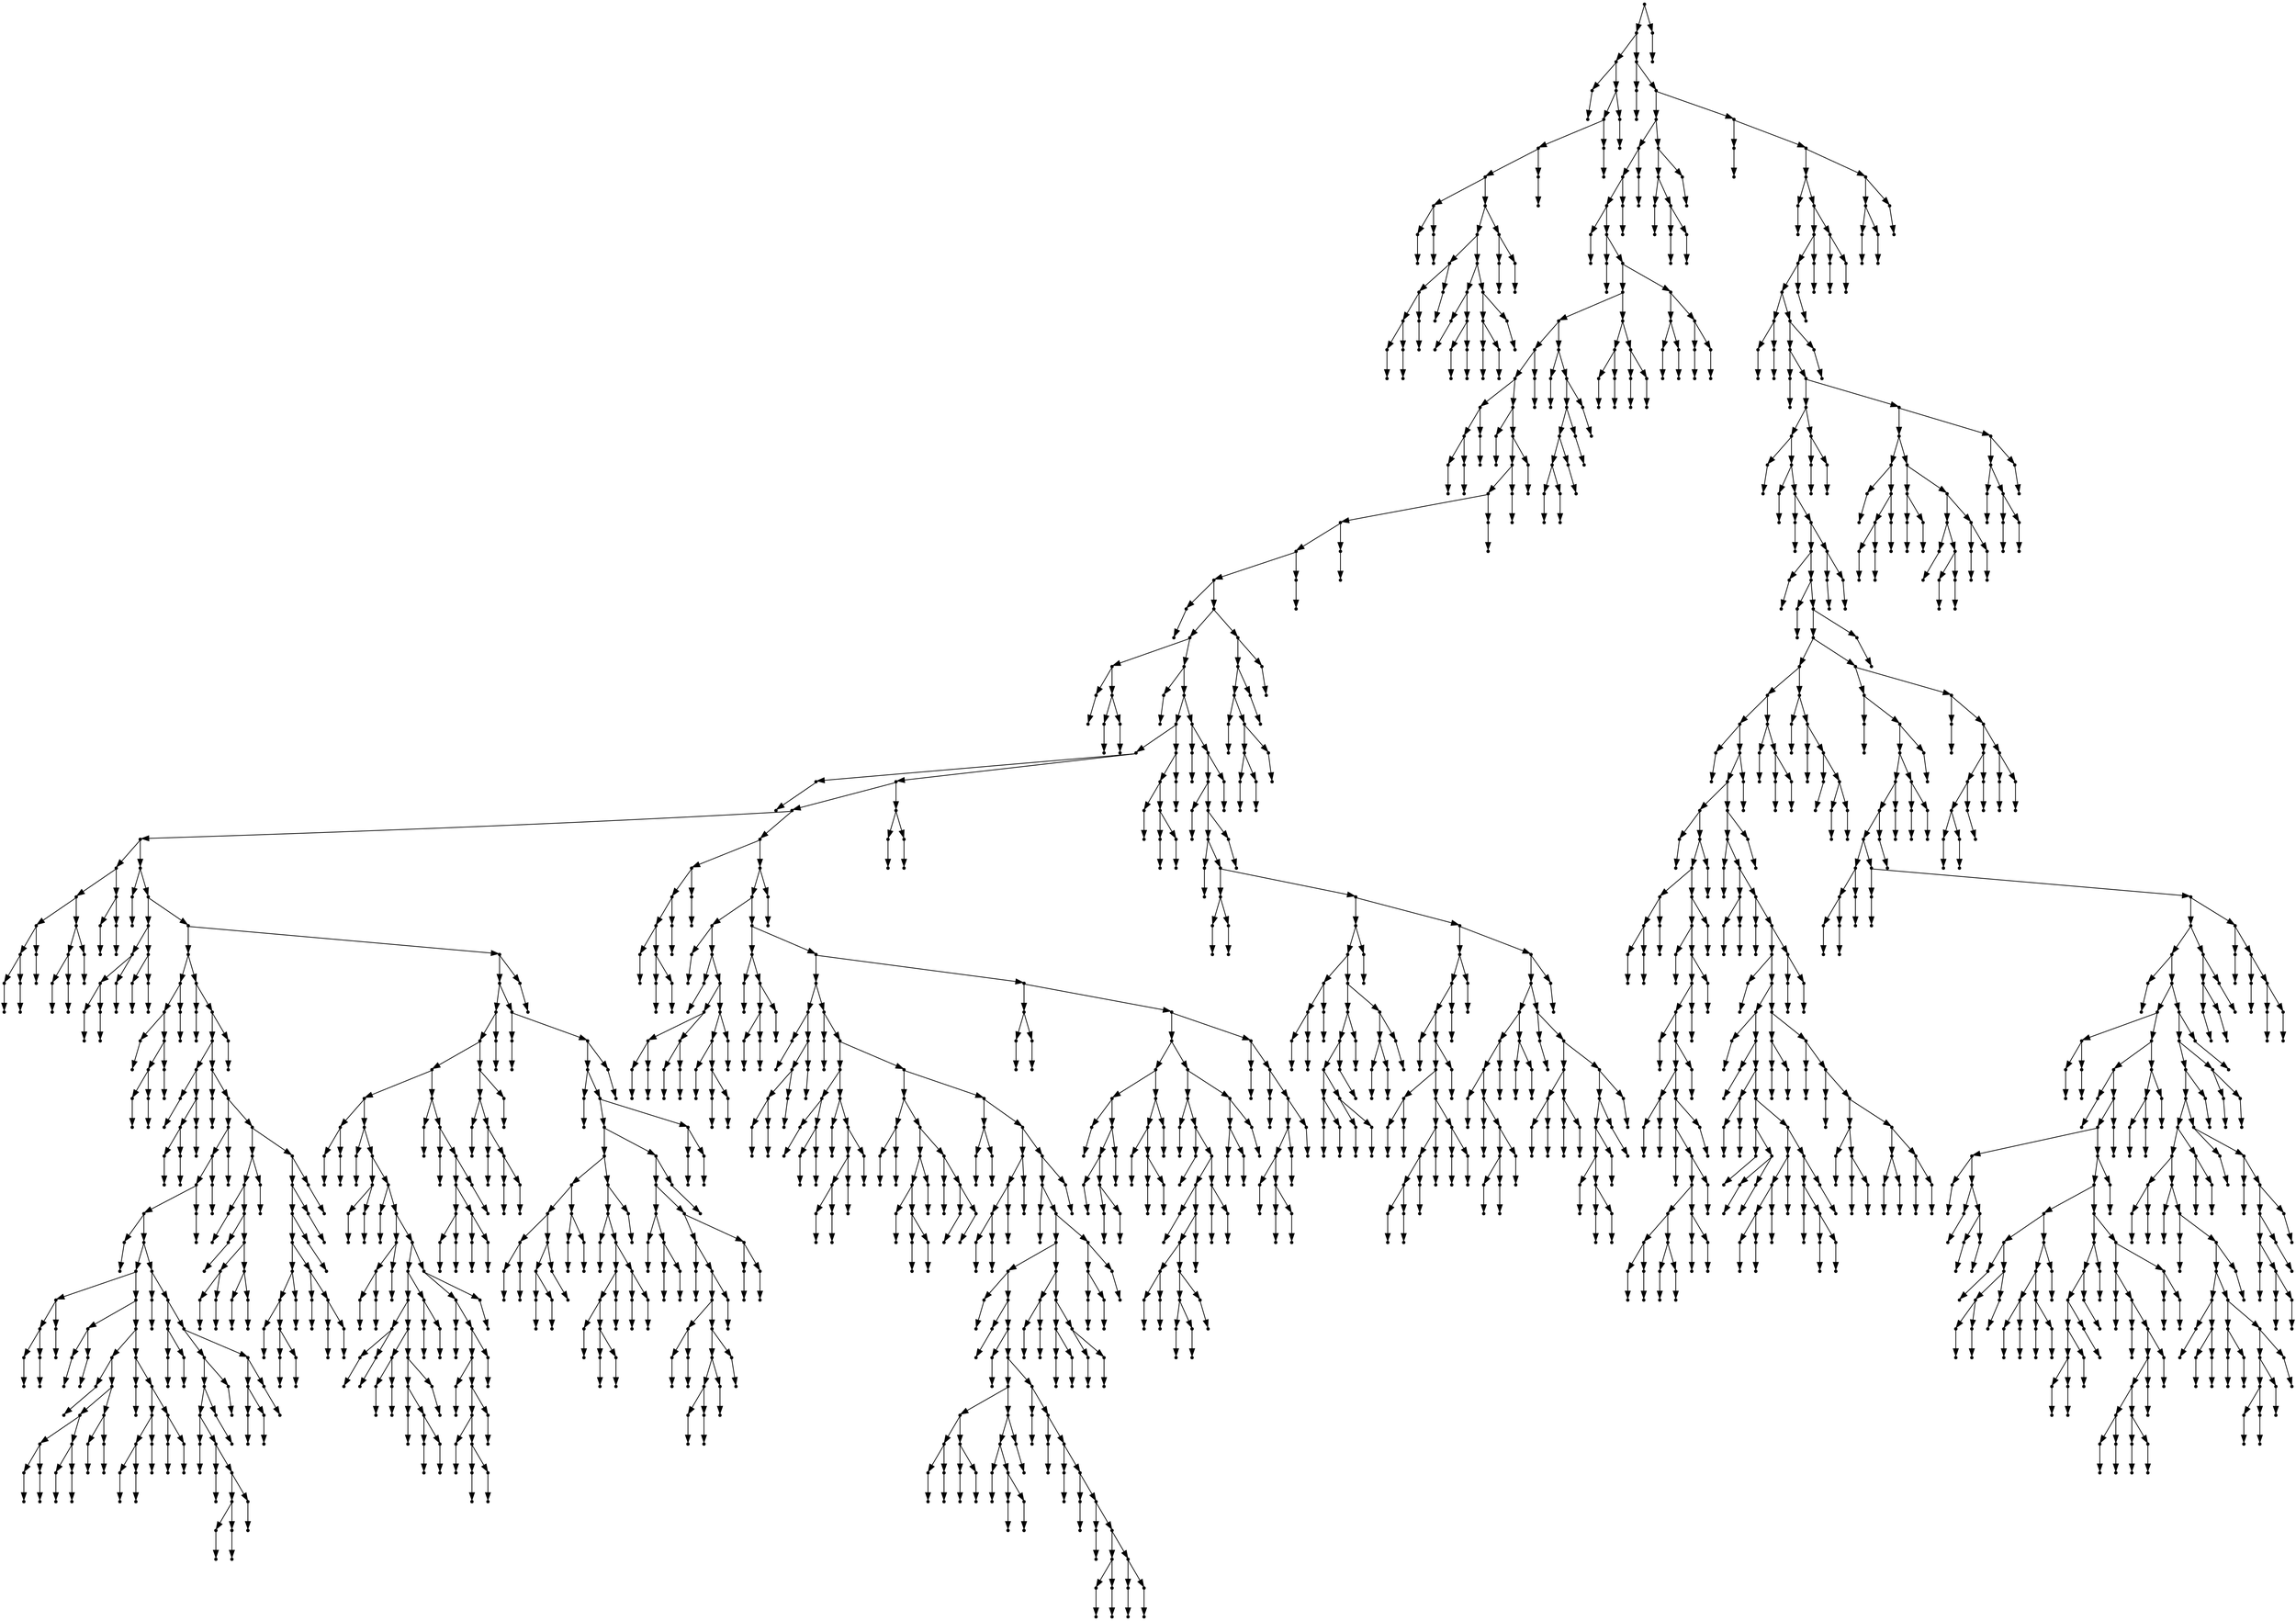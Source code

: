 digraph {
  1738 [shape=point];
  1735 [shape=point];
  52 [shape=point];
  1 [shape=point];
  0 [shape=point];
  51 [shape=point];
  48 [shape=point];
  45 [shape=point];
  42 [shape=point];
  6 [shape=point];
  3 [shape=point];
  2 [shape=point];
  5 [shape=point];
  4 [shape=point];
  41 [shape=point];
  35 [shape=point];
  17 [shape=point];
  14 [shape=point];
  11 [shape=point];
  8 [shape=point];
  7 [shape=point];
  10 [shape=point];
  9 [shape=point];
  13 [shape=point];
  12 [shape=point];
  16 [shape=point];
  15 [shape=point];
  34 [shape=point];
  25 [shape=point];
  19 [shape=point];
  18 [shape=point];
  24 [shape=point];
  21 [shape=point];
  20 [shape=point];
  23 [shape=point];
  22 [shape=point];
  33 [shape=point];
  30 [shape=point];
  27 [shape=point];
  26 [shape=point];
  29 [shape=point];
  28 [shape=point];
  32 [shape=point];
  31 [shape=point];
  40 [shape=point];
  37 [shape=point];
  36 [shape=point];
  39 [shape=point];
  38 [shape=point];
  44 [shape=point];
  43 [shape=point];
  47 [shape=point];
  46 [shape=point];
  50 [shape=point];
  49 [shape=point];
  1734 [shape=point];
  54 [shape=point];
  53 [shape=point];
  1733 [shape=point];
  1154 [shape=point];
  1142 [shape=point];
  1139 [shape=point];
  1136 [shape=point];
  56 [shape=point];
  55 [shape=point];
  1135 [shape=point];
  58 [shape=point];
  57 [shape=point];
  1134 [shape=point];
  1122 [shape=point];
  1110 [shape=point];
  1092 [shape=point];
  1089 [shape=point];
  66 [shape=point];
  63 [shape=point];
  60 [shape=point];
  59 [shape=point];
  62 [shape=point];
  61 [shape=point];
  65 [shape=point];
  64 [shape=point];
  1088 [shape=point];
  68 [shape=point];
  67 [shape=point];
  1087 [shape=point];
  1084 [shape=point];
  1081 [shape=point];
  1078 [shape=point];
  1075 [shape=point];
  1072 [shape=point];
  70 [shape=point];
  69 [shape=point];
  1071 [shape=point];
  1053 [shape=point];
  78 [shape=point];
  72 [shape=point];
  71 [shape=point];
  77 [shape=point];
  74 [shape=point];
  73 [shape=point];
  76 [shape=point];
  75 [shape=point];
  1052 [shape=point];
  80 [shape=point];
  79 [shape=point];
  1051 [shape=point];
  895 [shape=point];
  883 [shape=point];
  82 [shape=point];
  81 [shape=point];
  882 [shape=point];
  876 [shape=point];
  540 [shape=point];
  105 [shape=point];
  99 [shape=point];
  90 [shape=point];
  87 [shape=point];
  84 [shape=point];
  83 [shape=point];
  86 [shape=point];
  85 [shape=point];
  89 [shape=point];
  88 [shape=point];
  98 [shape=point];
  95 [shape=point];
  92 [shape=point];
  91 [shape=point];
  94 [shape=point];
  93 [shape=point];
  97 [shape=point];
  96 [shape=point];
  104 [shape=point];
  101 [shape=point];
  100 [shape=point];
  103 [shape=point];
  102 [shape=point];
  539 [shape=point];
  107 [shape=point];
  106 [shape=point];
  538 [shape=point];
  121 [shape=point];
  115 [shape=point];
  112 [shape=point];
  109 [shape=point];
  108 [shape=point];
  111 [shape=point];
  110 [shape=point];
  114 [shape=point];
  113 [shape=point];
  120 [shape=point];
  117 [shape=point];
  116 [shape=point];
  119 [shape=point];
  118 [shape=point];
  537 [shape=point];
  312 [shape=point];
  135 [shape=point];
  132 [shape=point];
  123 [shape=point];
  122 [shape=point];
  131 [shape=point];
  128 [shape=point];
  125 [shape=point];
  124 [shape=point];
  127 [shape=point];
  126 [shape=point];
  130 [shape=point];
  129 [shape=point];
  134 [shape=point];
  133 [shape=point];
  311 [shape=point];
  137 [shape=point];
  136 [shape=point];
  310 [shape=point];
  307 [shape=point];
  148 [shape=point];
  139 [shape=point];
  138 [shape=point];
  147 [shape=point];
  144 [shape=point];
  141 [shape=point];
  140 [shape=point];
  143 [shape=point];
  142 [shape=point];
  146 [shape=point];
  145 [shape=point];
  306 [shape=point];
  150 [shape=point];
  149 [shape=point];
  305 [shape=point];
  254 [shape=point];
  251 [shape=point];
  248 [shape=point];
  245 [shape=point];
  152 [shape=point];
  151 [shape=point];
  244 [shape=point];
  205 [shape=point];
  160 [shape=point];
  157 [shape=point];
  154 [shape=point];
  153 [shape=point];
  156 [shape=point];
  155 [shape=point];
  159 [shape=point];
  158 [shape=point];
  204 [shape=point];
  165 [shape=point];
  162 [shape=point];
  161 [shape=point];
  164 [shape=point];
  163 [shape=point];
  203 [shape=point];
  185 [shape=point];
  167 [shape=point];
  166 [shape=point];
  184 [shape=point];
  178 [shape=point];
  172 [shape=point];
  169 [shape=point];
  168 [shape=point];
  171 [shape=point];
  170 [shape=point];
  177 [shape=point];
  174 [shape=point];
  173 [shape=point];
  176 [shape=point];
  175 [shape=point];
  183 [shape=point];
  180 [shape=point];
  179 [shape=point];
  182 [shape=point];
  181 [shape=point];
  202 [shape=point];
  187 [shape=point];
  186 [shape=point];
  201 [shape=point];
  195 [shape=point];
  192 [shape=point];
  189 [shape=point];
  188 [shape=point];
  191 [shape=point];
  190 [shape=point];
  194 [shape=point];
  193 [shape=point];
  200 [shape=point];
  197 [shape=point];
  196 [shape=point];
  199 [shape=point];
  198 [shape=point];
  243 [shape=point];
  207 [shape=point];
  206 [shape=point];
  242 [shape=point];
  212 [shape=point];
  209 [shape=point];
  208 [shape=point];
  211 [shape=point];
  210 [shape=point];
  241 [shape=point];
  232 [shape=point];
  229 [shape=point];
  226 [shape=point];
  214 [shape=point];
  213 [shape=point];
  225 [shape=point];
  216 [shape=point];
  215 [shape=point];
  224 [shape=point];
  221 [shape=point];
  218 [shape=point];
  217 [shape=point];
  220 [shape=point];
  219 [shape=point];
  223 [shape=point];
  222 [shape=point];
  228 [shape=point];
  227 [shape=point];
  231 [shape=point];
  230 [shape=point];
  240 [shape=point];
  237 [shape=point];
  234 [shape=point];
  233 [shape=point];
  236 [shape=point];
  235 [shape=point];
  239 [shape=point];
  238 [shape=point];
  247 [shape=point];
  246 [shape=point];
  250 [shape=point];
  249 [shape=point];
  253 [shape=point];
  252 [shape=point];
  304 [shape=point];
  274 [shape=point];
  271 [shape=point];
  256 [shape=point];
  255 [shape=point];
  270 [shape=point];
  258 [shape=point];
  257 [shape=point];
  269 [shape=point];
  263 [shape=point];
  260 [shape=point];
  259 [shape=point];
  262 [shape=point];
  261 [shape=point];
  268 [shape=point];
  265 [shape=point];
  264 [shape=point];
  267 [shape=point];
  266 [shape=point];
  273 [shape=point];
  272 [shape=point];
  303 [shape=point];
  300 [shape=point];
  297 [shape=point];
  294 [shape=point];
  285 [shape=point];
  282 [shape=point];
  276 [shape=point];
  275 [shape=point];
  281 [shape=point];
  278 [shape=point];
  277 [shape=point];
  280 [shape=point];
  279 [shape=point];
  284 [shape=point];
  283 [shape=point];
  293 [shape=point];
  287 [shape=point];
  286 [shape=point];
  292 [shape=point];
  289 [shape=point];
  288 [shape=point];
  291 [shape=point];
  290 [shape=point];
  296 [shape=point];
  295 [shape=point];
  299 [shape=point];
  298 [shape=point];
  302 [shape=point];
  301 [shape=point];
  309 [shape=point];
  308 [shape=point];
  536 [shape=point];
  533 [shape=point];
  431 [shape=point];
  428 [shape=point];
  413 [shape=point];
  392 [shape=point];
  317 [shape=point];
  314 [shape=point];
  313 [shape=point];
  316 [shape=point];
  315 [shape=point];
  391 [shape=point];
  319 [shape=point];
  318 [shape=point];
  390 [shape=point];
  324 [shape=point];
  321 [shape=point];
  320 [shape=point];
  323 [shape=point];
  322 [shape=point];
  389 [shape=point];
  326 [shape=point];
  325 [shape=point];
  388 [shape=point];
  334 [shape=point];
  331 [shape=point];
  328 [shape=point];
  327 [shape=point];
  330 [shape=point];
  329 [shape=point];
  333 [shape=point];
  332 [shape=point];
  387 [shape=point];
  363 [shape=point];
  357 [shape=point];
  339 [shape=point];
  336 [shape=point];
  335 [shape=point];
  338 [shape=point];
  337 [shape=point];
  356 [shape=point];
  344 [shape=point];
  341 [shape=point];
  340 [shape=point];
  343 [shape=point];
  342 [shape=point];
  355 [shape=point];
  352 [shape=point];
  346 [shape=point];
  345 [shape=point];
  351 [shape=point];
  348 [shape=point];
  347 [shape=point];
  350 [shape=point];
  349 [shape=point];
  354 [shape=point];
  353 [shape=point];
  362 [shape=point];
  359 [shape=point];
  358 [shape=point];
  361 [shape=point];
  360 [shape=point];
  386 [shape=point];
  383 [shape=point];
  365 [shape=point];
  364 [shape=point];
  382 [shape=point];
  379 [shape=point];
  367 [shape=point];
  366 [shape=point];
  378 [shape=point];
  375 [shape=point];
  369 [shape=point];
  368 [shape=point];
  374 [shape=point];
  371 [shape=point];
  370 [shape=point];
  373 [shape=point];
  372 [shape=point];
  377 [shape=point];
  376 [shape=point];
  381 [shape=point];
  380 [shape=point];
  385 [shape=point];
  384 [shape=point];
  412 [shape=point];
  394 [shape=point];
  393 [shape=point];
  411 [shape=point];
  396 [shape=point];
  395 [shape=point];
  410 [shape=point];
  407 [shape=point];
  401 [shape=point];
  398 [shape=point];
  397 [shape=point];
  400 [shape=point];
  399 [shape=point];
  406 [shape=point];
  403 [shape=point];
  402 [shape=point];
  405 [shape=point];
  404 [shape=point];
  409 [shape=point];
  408 [shape=point];
  427 [shape=point];
  424 [shape=point];
  415 [shape=point];
  414 [shape=point];
  423 [shape=point];
  417 [shape=point];
  416 [shape=point];
  422 [shape=point];
  419 [shape=point];
  418 [shape=point];
  421 [shape=point];
  420 [shape=point];
  426 [shape=point];
  425 [shape=point];
  430 [shape=point];
  429 [shape=point];
  532 [shape=point];
  433 [shape=point];
  432 [shape=point];
  531 [shape=point];
  528 [shape=point];
  435 [shape=point];
  434 [shape=point];
  527 [shape=point];
  521 [shape=point];
  479 [shape=point];
  455 [shape=point];
  449 [shape=point];
  440 [shape=point];
  437 [shape=point];
  436 [shape=point];
  439 [shape=point];
  438 [shape=point];
  448 [shape=point];
  445 [shape=point];
  442 [shape=point];
  441 [shape=point];
  444 [shape=point];
  443 [shape=point];
  447 [shape=point];
  446 [shape=point];
  454 [shape=point];
  451 [shape=point];
  450 [shape=point];
  453 [shape=point];
  452 [shape=point];
  478 [shape=point];
  475 [shape=point];
  457 [shape=point];
  456 [shape=point];
  474 [shape=point];
  468 [shape=point];
  465 [shape=point];
  459 [shape=point];
  458 [shape=point];
  464 [shape=point];
  461 [shape=point];
  460 [shape=point];
  463 [shape=point];
  462 [shape=point];
  467 [shape=point];
  466 [shape=point];
  473 [shape=point];
  470 [shape=point];
  469 [shape=point];
  472 [shape=point];
  471 [shape=point];
  477 [shape=point];
  476 [shape=point];
  520 [shape=point];
  517 [shape=point];
  487 [shape=point];
  481 [shape=point];
  480 [shape=point];
  486 [shape=point];
  483 [shape=point];
  482 [shape=point];
  485 [shape=point];
  484 [shape=point];
  516 [shape=point];
  510 [shape=point];
  489 [shape=point];
  488 [shape=point];
  509 [shape=point];
  506 [shape=point];
  494 [shape=point];
  491 [shape=point];
  490 [shape=point];
  493 [shape=point];
  492 [shape=point];
  505 [shape=point];
  502 [shape=point];
  499 [shape=point];
  496 [shape=point];
  495 [shape=point];
  498 [shape=point];
  497 [shape=point];
  501 [shape=point];
  500 [shape=point];
  504 [shape=point];
  503 [shape=point];
  508 [shape=point];
  507 [shape=point];
  515 [shape=point];
  512 [shape=point];
  511 [shape=point];
  514 [shape=point];
  513 [shape=point];
  519 [shape=point];
  518 [shape=point];
  526 [shape=point];
  523 [shape=point];
  522 [shape=point];
  525 [shape=point];
  524 [shape=point];
  530 [shape=point];
  529 [shape=point];
  535 [shape=point];
  534 [shape=point];
  875 [shape=point];
  554 [shape=point];
  551 [shape=point];
  548 [shape=point];
  542 [shape=point];
  541 [shape=point];
  547 [shape=point];
  544 [shape=point];
  543 [shape=point];
  546 [shape=point];
  545 [shape=point];
  550 [shape=point];
  549 [shape=point];
  553 [shape=point];
  552 [shape=point];
  874 [shape=point];
  871 [shape=point];
  583 [shape=point];
  556 [shape=point];
  555 [shape=point];
  582 [shape=point];
  558 [shape=point];
  557 [shape=point];
  581 [shape=point];
  569 [shape=point];
  563 [shape=point];
  560 [shape=point];
  559 [shape=point];
  562 [shape=point];
  561 [shape=point];
  568 [shape=point];
  565 [shape=point];
  564 [shape=point];
  567 [shape=point];
  566 [shape=point];
  580 [shape=point];
  577 [shape=point];
  571 [shape=point];
  570 [shape=point];
  576 [shape=point];
  573 [shape=point];
  572 [shape=point];
  575 [shape=point];
  574 [shape=point];
  579 [shape=point];
  578 [shape=point];
  870 [shape=point];
  594 [shape=point];
  585 [shape=point];
  584 [shape=point];
  593 [shape=point];
  590 [shape=point];
  587 [shape=point];
  586 [shape=point];
  589 [shape=point];
  588 [shape=point];
  592 [shape=point];
  591 [shape=point];
  869 [shape=point];
  773 [shape=point];
  608 [shape=point];
  596 [shape=point];
  595 [shape=point];
  607 [shape=point];
  604 [shape=point];
  601 [shape=point];
  598 [shape=point];
  597 [shape=point];
  600 [shape=point];
  599 [shape=point];
  603 [shape=point];
  602 [shape=point];
  606 [shape=point];
  605 [shape=point];
  772 [shape=point];
  610 [shape=point];
  609 [shape=point];
  771 [shape=point];
  633 [shape=point];
  618 [shape=point];
  612 [shape=point];
  611 [shape=point];
  617 [shape=point];
  614 [shape=point];
  613 [shape=point];
  616 [shape=point];
  615 [shape=point];
  632 [shape=point];
  620 [shape=point];
  619 [shape=point];
  631 [shape=point];
  628 [shape=point];
  625 [shape=point];
  622 [shape=point];
  621 [shape=point];
  624 [shape=point];
  623 [shape=point];
  627 [shape=point];
  626 [shape=point];
  630 [shape=point];
  629 [shape=point];
  770 [shape=point];
  659 [shape=point];
  638 [shape=point];
  635 [shape=point];
  634 [shape=point];
  637 [shape=point];
  636 [shape=point];
  658 [shape=point];
  649 [shape=point];
  646 [shape=point];
  640 [shape=point];
  639 [shape=point];
  645 [shape=point];
  642 [shape=point];
  641 [shape=point];
  644 [shape=point];
  643 [shape=point];
  648 [shape=point];
  647 [shape=point];
  657 [shape=point];
  651 [shape=point];
  650 [shape=point];
  656 [shape=point];
  653 [shape=point];
  652 [shape=point];
  655 [shape=point];
  654 [shape=point];
  769 [shape=point];
  664 [shape=point];
  661 [shape=point];
  660 [shape=point];
  663 [shape=point];
  662 [shape=point];
  768 [shape=point];
  675 [shape=point];
  672 [shape=point];
  669 [shape=point];
  666 [shape=point];
  665 [shape=point];
  668 [shape=point];
  667 [shape=point];
  671 [shape=point];
  670 [shape=point];
  674 [shape=point];
  673 [shape=point];
  767 [shape=point];
  764 [shape=point];
  677 [shape=point];
  676 [shape=point];
  763 [shape=point];
  754 [shape=point];
  736 [shape=point];
  679 [shape=point];
  678 [shape=point];
  735 [shape=point];
  681 [shape=point];
  680 [shape=point];
  734 [shape=point];
  683 [shape=point];
  682 [shape=point];
  733 [shape=point];
  706 [shape=point];
  694 [shape=point];
  688 [shape=point];
  685 [shape=point];
  684 [shape=point];
  687 [shape=point];
  686 [shape=point];
  693 [shape=point];
  690 [shape=point];
  689 [shape=point];
  692 [shape=point];
  691 [shape=point];
  705 [shape=point];
  702 [shape=point];
  696 [shape=point];
  695 [shape=point];
  701 [shape=point];
  698 [shape=point];
  697 [shape=point];
  700 [shape=point];
  699 [shape=point];
  704 [shape=point];
  703 [shape=point];
  732 [shape=point];
  708 [shape=point];
  707 [shape=point];
  731 [shape=point];
  710 [shape=point];
  709 [shape=point];
  730 [shape=point];
  712 [shape=point];
  711 [shape=point];
  729 [shape=point];
  714 [shape=point];
  713 [shape=point];
  728 [shape=point];
  716 [shape=point];
  715 [shape=point];
  727 [shape=point];
  721 [shape=point];
  718 [shape=point];
  717 [shape=point];
  720 [shape=point];
  719 [shape=point];
  726 [shape=point];
  723 [shape=point];
  722 [shape=point];
  725 [shape=point];
  724 [shape=point];
  753 [shape=point];
  741 [shape=point];
  738 [shape=point];
  737 [shape=point];
  740 [shape=point];
  739 [shape=point];
  752 [shape=point];
  746 [shape=point];
  743 [shape=point];
  742 [shape=point];
  745 [shape=point];
  744 [shape=point];
  751 [shape=point];
  748 [shape=point];
  747 [shape=point];
  750 [shape=point];
  749 [shape=point];
  762 [shape=point];
  759 [shape=point];
  756 [shape=point];
  755 [shape=point];
  758 [shape=point];
  757 [shape=point];
  761 [shape=point];
  760 [shape=point];
  766 [shape=point];
  765 [shape=point];
  868 [shape=point];
  778 [shape=point];
  775 [shape=point];
  774 [shape=point];
  777 [shape=point];
  776 [shape=point];
  867 [shape=point];
  846 [shape=point];
  804 [shape=point];
  792 [shape=point];
  780 [shape=point];
  779 [shape=point];
  791 [shape=point];
  788 [shape=point];
  782 [shape=point];
  781 [shape=point];
  787 [shape=point];
  784 [shape=point];
  783 [shape=point];
  786 [shape=point];
  785 [shape=point];
  790 [shape=point];
  789 [shape=point];
  803 [shape=point];
  800 [shape=point];
  794 [shape=point];
  793 [shape=point];
  799 [shape=point];
  796 [shape=point];
  795 [shape=point];
  798 [shape=point];
  797 [shape=point];
  802 [shape=point];
  801 [shape=point];
  845 [shape=point];
  836 [shape=point];
  806 [shape=point];
  805 [shape=point];
  835 [shape=point];
  808 [shape=point];
  807 [shape=point];
  834 [shape=point];
  828 [shape=point];
  810 [shape=point];
  809 [shape=point];
  827 [shape=point];
  824 [shape=point];
  815 [shape=point];
  812 [shape=point];
  811 [shape=point];
  814 [shape=point];
  813 [shape=point];
  823 [shape=point];
  820 [shape=point];
  817 [shape=point];
  816 [shape=point];
  819 [shape=point];
  818 [shape=point];
  822 [shape=point];
  821 [shape=point];
  826 [shape=point];
  825 [shape=point];
  833 [shape=point];
  830 [shape=point];
  829 [shape=point];
  832 [shape=point];
  831 [shape=point];
  844 [shape=point];
  841 [shape=point];
  838 [shape=point];
  837 [shape=point];
  840 [shape=point];
  839 [shape=point];
  843 [shape=point];
  842 [shape=point];
  866 [shape=point];
  848 [shape=point];
  847 [shape=point];
  865 [shape=point];
  850 [shape=point];
  849 [shape=point];
  864 [shape=point];
  861 [shape=point];
  858 [shape=point];
  852 [shape=point];
  851 [shape=point];
  857 [shape=point];
  854 [shape=point];
  853 [shape=point];
  856 [shape=point];
  855 [shape=point];
  860 [shape=point];
  859 [shape=point];
  863 [shape=point];
  862 [shape=point];
  873 [shape=point];
  872 [shape=point];
  881 [shape=point];
  878 [shape=point];
  877 [shape=point];
  880 [shape=point];
  879 [shape=point];
  894 [shape=point];
  891 [shape=point];
  885 [shape=point];
  884 [shape=point];
  890 [shape=point];
  887 [shape=point];
  886 [shape=point];
  889 [shape=point];
  888 [shape=point];
  893 [shape=point];
  892 [shape=point];
  1050 [shape=point];
  897 [shape=point];
  896 [shape=point];
  1049 [shape=point];
  1046 [shape=point];
  899 [shape=point];
  898 [shape=point];
  1045 [shape=point];
  1042 [shape=point];
  901 [shape=point];
  900 [shape=point];
  1041 [shape=point];
  906 [shape=point];
  903 [shape=point];
  902 [shape=point];
  905 [shape=point];
  904 [shape=point];
  1040 [shape=point];
  944 [shape=point];
  941 [shape=point];
  914 [shape=point];
  911 [shape=point];
  908 [shape=point];
  907 [shape=point];
  910 [shape=point];
  909 [shape=point];
  913 [shape=point];
  912 [shape=point];
  940 [shape=point];
  931 [shape=point];
  928 [shape=point];
  925 [shape=point];
  919 [shape=point];
  916 [shape=point];
  915 [shape=point];
  918 [shape=point];
  917 [shape=point];
  924 [shape=point];
  921 [shape=point];
  920 [shape=point];
  923 [shape=point];
  922 [shape=point];
  927 [shape=point];
  926 [shape=point];
  930 [shape=point];
  929 [shape=point];
  939 [shape=point];
  936 [shape=point];
  933 [shape=point];
  932 [shape=point];
  935 [shape=point];
  934 [shape=point];
  938 [shape=point];
  937 [shape=point];
  943 [shape=point];
  942 [shape=point];
  1039 [shape=point];
  979 [shape=point];
  976 [shape=point];
  973 [shape=point];
  946 [shape=point];
  945 [shape=point];
  972 [shape=point];
  969 [shape=point];
  951 [shape=point];
  948 [shape=point];
  947 [shape=point];
  950 [shape=point];
  949 [shape=point];
  968 [shape=point];
  962 [shape=point];
  959 [shape=point];
  956 [shape=point];
  953 [shape=point];
  952 [shape=point];
  955 [shape=point];
  954 [shape=point];
  958 [shape=point];
  957 [shape=point];
  961 [shape=point];
  960 [shape=point];
  967 [shape=point];
  964 [shape=point];
  963 [shape=point];
  966 [shape=point];
  965 [shape=point];
  971 [shape=point];
  970 [shape=point];
  975 [shape=point];
  974 [shape=point];
  978 [shape=point];
  977 [shape=point];
  1038 [shape=point];
  1035 [shape=point];
  1002 [shape=point];
  996 [shape=point];
  993 [shape=point];
  981 [shape=point];
  980 [shape=point];
  992 [shape=point];
  983 [shape=point];
  982 [shape=point];
  991 [shape=point];
  988 [shape=point];
  985 [shape=point];
  984 [shape=point];
  987 [shape=point];
  986 [shape=point];
  990 [shape=point];
  989 [shape=point];
  995 [shape=point];
  994 [shape=point];
  1001 [shape=point];
  998 [shape=point];
  997 [shape=point];
  1000 [shape=point];
  999 [shape=point];
  1034 [shape=point];
  1004 [shape=point];
  1003 [shape=point];
  1033 [shape=point];
  1015 [shape=point];
  1009 [shape=point];
  1006 [shape=point];
  1005 [shape=point];
  1008 [shape=point];
  1007 [shape=point];
  1014 [shape=point];
  1011 [shape=point];
  1010 [shape=point];
  1013 [shape=point];
  1012 [shape=point];
  1032 [shape=point];
  1029 [shape=point];
  1026 [shape=point];
  1023 [shape=point];
  1017 [shape=point];
  1016 [shape=point];
  1022 [shape=point];
  1019 [shape=point];
  1018 [shape=point];
  1021 [shape=point];
  1020 [shape=point];
  1025 [shape=point];
  1024 [shape=point];
  1028 [shape=point];
  1027 [shape=point];
  1031 [shape=point];
  1030 [shape=point];
  1037 [shape=point];
  1036 [shape=point];
  1044 [shape=point];
  1043 [shape=point];
  1048 [shape=point];
  1047 [shape=point];
  1070 [shape=point];
  1067 [shape=point];
  1064 [shape=point];
  1055 [shape=point];
  1054 [shape=point];
  1063 [shape=point];
  1060 [shape=point];
  1057 [shape=point];
  1056 [shape=point];
  1059 [shape=point];
  1058 [shape=point];
  1062 [shape=point];
  1061 [shape=point];
  1066 [shape=point];
  1065 [shape=point];
  1069 [shape=point];
  1068 [shape=point];
  1074 [shape=point];
  1073 [shape=point];
  1077 [shape=point];
  1076 [shape=point];
  1080 [shape=point];
  1079 [shape=point];
  1083 [shape=point];
  1082 [shape=point];
  1086 [shape=point];
  1085 [shape=point];
  1091 [shape=point];
  1090 [shape=point];
  1109 [shape=point];
  1094 [shape=point];
  1093 [shape=point];
  1108 [shape=point];
  1105 [shape=point];
  1102 [shape=point];
  1099 [shape=point];
  1096 [shape=point];
  1095 [shape=point];
  1098 [shape=point];
  1097 [shape=point];
  1101 [shape=point];
  1100 [shape=point];
  1104 [shape=point];
  1103 [shape=point];
  1107 [shape=point];
  1106 [shape=point];
  1121 [shape=point];
  1115 [shape=point];
  1112 [shape=point];
  1111 [shape=point];
  1114 [shape=point];
  1113 [shape=point];
  1120 [shape=point];
  1117 [shape=point];
  1116 [shape=point];
  1119 [shape=point];
  1118 [shape=point];
  1133 [shape=point];
  1127 [shape=point];
  1124 [shape=point];
  1123 [shape=point];
  1126 [shape=point];
  1125 [shape=point];
  1132 [shape=point];
  1129 [shape=point];
  1128 [shape=point];
  1131 [shape=point];
  1130 [shape=point];
  1138 [shape=point];
  1137 [shape=point];
  1141 [shape=point];
  1140 [shape=point];
  1153 [shape=point];
  1150 [shape=point];
  1144 [shape=point];
  1143 [shape=point];
  1149 [shape=point];
  1146 [shape=point];
  1145 [shape=point];
  1148 [shape=point];
  1147 [shape=point];
  1152 [shape=point];
  1151 [shape=point];
  1732 [shape=point];
  1156 [shape=point];
  1155 [shape=point];
  1731 [shape=point];
  1722 [shape=point];
  1158 [shape=point];
  1157 [shape=point];
  1721 [shape=point];
  1715 [shape=point];
  1712 [shape=point];
  1709 [shape=point];
  1163 [shape=point];
  1160 [shape=point];
  1159 [shape=point];
  1162 [shape=point];
  1161 [shape=point];
  1708 [shape=point];
  1705 [shape=point];
  1165 [shape=point];
  1164 [shape=point];
  1704 [shape=point];
  1659 [shape=point];
  1653 [shape=point];
  1167 [shape=point];
  1166 [shape=point];
  1652 [shape=point];
  1169 [shape=point];
  1168 [shape=point];
  1651 [shape=point];
  1171 [shape=point];
  1170 [shape=point];
  1650 [shape=point];
  1644 [shape=point];
  1173 [shape=point];
  1172 [shape=point];
  1643 [shape=point];
  1175 [shape=point];
  1174 [shape=point];
  1642 [shape=point];
  1639 [shape=point];
  1372 [shape=point];
  1357 [shape=point];
  1348 [shape=point];
  1177 [shape=point];
  1176 [shape=point];
  1347 [shape=point];
  1344 [shape=point];
  1242 [shape=point];
  1179 [shape=point];
  1178 [shape=point];
  1241 [shape=point];
  1238 [shape=point];
  1187 [shape=point];
  1184 [shape=point];
  1181 [shape=point];
  1180 [shape=point];
  1183 [shape=point];
  1182 [shape=point];
  1186 [shape=point];
  1185 [shape=point];
  1237 [shape=point];
  1234 [shape=point];
  1189 [shape=point];
  1188 [shape=point];
  1233 [shape=point];
  1230 [shape=point];
  1227 [shape=point];
  1191 [shape=point];
  1190 [shape=point];
  1226 [shape=point];
  1223 [shape=point];
  1196 [shape=point];
  1193 [shape=point];
  1192 [shape=point];
  1195 [shape=point];
  1194 [shape=point];
  1222 [shape=point];
  1219 [shape=point];
  1198 [shape=point];
  1197 [shape=point];
  1218 [shape=point];
  1215 [shape=point];
  1209 [shape=point];
  1203 [shape=point];
  1200 [shape=point];
  1199 [shape=point];
  1202 [shape=point];
  1201 [shape=point];
  1208 [shape=point];
  1205 [shape=point];
  1204 [shape=point];
  1207 [shape=point];
  1206 [shape=point];
  1214 [shape=point];
  1211 [shape=point];
  1210 [shape=point];
  1213 [shape=point];
  1212 [shape=point];
  1217 [shape=point];
  1216 [shape=point];
  1221 [shape=point];
  1220 [shape=point];
  1225 [shape=point];
  1224 [shape=point];
  1229 [shape=point];
  1228 [shape=point];
  1232 [shape=point];
  1231 [shape=point];
  1236 [shape=point];
  1235 [shape=point];
  1240 [shape=point];
  1239 [shape=point];
  1343 [shape=point];
  1340 [shape=point];
  1244 [shape=point];
  1243 [shape=point];
  1339 [shape=point];
  1249 [shape=point];
  1246 [shape=point];
  1245 [shape=point];
  1248 [shape=point];
  1247 [shape=point];
  1338 [shape=point];
  1251 [shape=point];
  1250 [shape=point];
  1337 [shape=point];
  1331 [shape=point];
  1253 [shape=point];
  1252 [shape=point];
  1330 [shape=point];
  1297 [shape=point];
  1255 [shape=point];
  1254 [shape=point];
  1296 [shape=point];
  1257 [shape=point];
  1256 [shape=point];
  1295 [shape=point];
  1262 [shape=point];
  1259 [shape=point];
  1258 [shape=point];
  1261 [shape=point];
  1260 [shape=point];
  1294 [shape=point];
  1270 [shape=point];
  1264 [shape=point];
  1263 [shape=point];
  1269 [shape=point];
  1266 [shape=point];
  1265 [shape=point];
  1268 [shape=point];
  1267 [shape=point];
  1293 [shape=point];
  1281 [shape=point];
  1278 [shape=point];
  1275 [shape=point];
  1272 [shape=point];
  1271 [shape=point];
  1274 [shape=point];
  1273 [shape=point];
  1277 [shape=point];
  1276 [shape=point];
  1280 [shape=point];
  1279 [shape=point];
  1292 [shape=point];
  1289 [shape=point];
  1283 [shape=point];
  1282 [shape=point];
  1288 [shape=point];
  1285 [shape=point];
  1284 [shape=point];
  1287 [shape=point];
  1286 [shape=point];
  1291 [shape=point];
  1290 [shape=point];
  1329 [shape=point];
  1302 [shape=point];
  1299 [shape=point];
  1298 [shape=point];
  1301 [shape=point];
  1300 [shape=point];
  1328 [shape=point];
  1304 [shape=point];
  1303 [shape=point];
  1327 [shape=point];
  1306 [shape=point];
  1305 [shape=point];
  1326 [shape=point];
  1314 [shape=point];
  1308 [shape=point];
  1307 [shape=point];
  1313 [shape=point];
  1310 [shape=point];
  1309 [shape=point];
  1312 [shape=point];
  1311 [shape=point];
  1325 [shape=point];
  1319 [shape=point];
  1316 [shape=point];
  1315 [shape=point];
  1318 [shape=point];
  1317 [shape=point];
  1324 [shape=point];
  1321 [shape=point];
  1320 [shape=point];
  1323 [shape=point];
  1322 [shape=point];
  1336 [shape=point];
  1333 [shape=point];
  1332 [shape=point];
  1335 [shape=point];
  1334 [shape=point];
  1342 [shape=point];
  1341 [shape=point];
  1346 [shape=point];
  1345 [shape=point];
  1356 [shape=point];
  1350 [shape=point];
  1349 [shape=point];
  1355 [shape=point];
  1352 [shape=point];
  1351 [shape=point];
  1354 [shape=point];
  1353 [shape=point];
  1371 [shape=point];
  1359 [shape=point];
  1358 [shape=point];
  1370 [shape=point];
  1361 [shape=point];
  1360 [shape=point];
  1369 [shape=point];
  1363 [shape=point];
  1362 [shape=point];
  1368 [shape=point];
  1365 [shape=point];
  1364 [shape=point];
  1367 [shape=point];
  1366 [shape=point];
  1638 [shape=point];
  1617 [shape=point];
  1374 [shape=point];
  1373 [shape=point];
  1616 [shape=point];
  1613 [shape=point];
  1607 [shape=point];
  1604 [shape=point];
  1601 [shape=point];
  1382 [shape=point];
  1379 [shape=point];
  1376 [shape=point];
  1375 [shape=point];
  1378 [shape=point];
  1377 [shape=point];
  1381 [shape=point];
  1380 [shape=point];
  1600 [shape=point];
  1384 [shape=point];
  1383 [shape=point];
  1599 [shape=point];
  1587 [shape=point];
  1578 [shape=point];
  1386 [shape=point];
  1385 [shape=point];
  1577 [shape=point];
  1496 [shape=point];
  1391 [shape=point];
  1388 [shape=point];
  1387 [shape=point];
  1390 [shape=point];
  1389 [shape=point];
  1495 [shape=point];
  1486 [shape=point];
  1393 [shape=point];
  1392 [shape=point];
  1485 [shape=point];
  1482 [shape=point];
  1404 [shape=point];
  1395 [shape=point];
  1394 [shape=point];
  1403 [shape=point];
  1397 [shape=point];
  1396 [shape=point];
  1402 [shape=point];
  1399 [shape=point];
  1398 [shape=point];
  1401 [shape=point];
  1400 [shape=point];
  1481 [shape=point];
  1478 [shape=point];
  1430 [shape=point];
  1415 [shape=point];
  1406 [shape=point];
  1405 [shape=point];
  1414 [shape=point];
  1411 [shape=point];
  1408 [shape=point];
  1407 [shape=point];
  1410 [shape=point];
  1409 [shape=point];
  1413 [shape=point];
  1412 [shape=point];
  1429 [shape=point];
  1426 [shape=point];
  1420 [shape=point];
  1417 [shape=point];
  1416 [shape=point];
  1419 [shape=point];
  1418 [shape=point];
  1425 [shape=point];
  1422 [shape=point];
  1421 [shape=point];
  1424 [shape=point];
  1423 [shape=point];
  1428 [shape=point];
  1427 [shape=point];
  1477 [shape=point];
  1447 [shape=point];
  1444 [shape=point];
  1441 [shape=point];
  1438 [shape=point];
  1435 [shape=point];
  1432 [shape=point];
  1431 [shape=point];
  1434 [shape=point];
  1433 [shape=point];
  1437 [shape=point];
  1436 [shape=point];
  1440 [shape=point];
  1439 [shape=point];
  1443 [shape=point];
  1442 [shape=point];
  1446 [shape=point];
  1445 [shape=point];
  1476 [shape=point];
  1470 [shape=point];
  1449 [shape=point];
  1448 [shape=point];
  1469 [shape=point];
  1451 [shape=point];
  1450 [shape=point];
  1468 [shape=point];
  1465 [shape=point];
  1462 [shape=point];
  1456 [shape=point];
  1453 [shape=point];
  1452 [shape=point];
  1455 [shape=point];
  1454 [shape=point];
  1461 [shape=point];
  1458 [shape=point];
  1457 [shape=point];
  1460 [shape=point];
  1459 [shape=point];
  1464 [shape=point];
  1463 [shape=point];
  1467 [shape=point];
  1466 [shape=point];
  1475 [shape=point];
  1472 [shape=point];
  1471 [shape=point];
  1474 [shape=point];
  1473 [shape=point];
  1480 [shape=point];
  1479 [shape=point];
  1484 [shape=point];
  1483 [shape=point];
  1494 [shape=point];
  1491 [shape=point];
  1488 [shape=point];
  1487 [shape=point];
  1490 [shape=point];
  1489 [shape=point];
  1493 [shape=point];
  1492 [shape=point];
  1576 [shape=point];
  1573 [shape=point];
  1567 [shape=point];
  1564 [shape=point];
  1543 [shape=point];
  1537 [shape=point];
  1501 [shape=point];
  1498 [shape=point];
  1497 [shape=point];
  1500 [shape=point];
  1499 [shape=point];
  1536 [shape=point];
  1503 [shape=point];
  1502 [shape=point];
  1535 [shape=point];
  1505 [shape=point];
  1504 [shape=point];
  1534 [shape=point];
  1531 [shape=point];
  1513 [shape=point];
  1507 [shape=point];
  1506 [shape=point];
  1512 [shape=point];
  1509 [shape=point];
  1508 [shape=point];
  1511 [shape=point];
  1510 [shape=point];
  1530 [shape=point];
  1518 [shape=point];
  1515 [shape=point];
  1514 [shape=point];
  1517 [shape=point];
  1516 [shape=point];
  1529 [shape=point];
  1526 [shape=point];
  1523 [shape=point];
  1520 [shape=point];
  1519 [shape=point];
  1522 [shape=point];
  1521 [shape=point];
  1525 [shape=point];
  1524 [shape=point];
  1528 [shape=point];
  1527 [shape=point];
  1533 [shape=point];
  1532 [shape=point];
  1542 [shape=point];
  1539 [shape=point];
  1538 [shape=point];
  1541 [shape=point];
  1540 [shape=point];
  1563 [shape=point];
  1545 [shape=point];
  1544 [shape=point];
  1562 [shape=point];
  1547 [shape=point];
  1546 [shape=point];
  1561 [shape=point];
  1558 [shape=point];
  1555 [shape=point];
  1549 [shape=point];
  1548 [shape=point];
  1554 [shape=point];
  1551 [shape=point];
  1550 [shape=point];
  1553 [shape=point];
  1552 [shape=point];
  1557 [shape=point];
  1556 [shape=point];
  1560 [shape=point];
  1559 [shape=point];
  1566 [shape=point];
  1565 [shape=point];
  1572 [shape=point];
  1569 [shape=point];
  1568 [shape=point];
  1571 [shape=point];
  1570 [shape=point];
  1575 [shape=point];
  1574 [shape=point];
  1586 [shape=point];
  1583 [shape=point];
  1580 [shape=point];
  1579 [shape=point];
  1582 [shape=point];
  1581 [shape=point];
  1585 [shape=point];
  1584 [shape=point];
  1598 [shape=point];
  1589 [shape=point];
  1588 [shape=point];
  1597 [shape=point];
  1591 [shape=point];
  1590 [shape=point];
  1596 [shape=point];
  1593 [shape=point];
  1592 [shape=point];
  1595 [shape=point];
  1594 [shape=point];
  1603 [shape=point];
  1602 [shape=point];
  1606 [shape=point];
  1605 [shape=point];
  1612 [shape=point];
  1609 [shape=point];
  1608 [shape=point];
  1611 [shape=point];
  1610 [shape=point];
  1615 [shape=point];
  1614 [shape=point];
  1637 [shape=point];
  1619 [shape=point];
  1618 [shape=point];
  1636 [shape=point];
  1630 [shape=point];
  1627 [shape=point];
  1624 [shape=point];
  1621 [shape=point];
  1620 [shape=point];
  1623 [shape=point];
  1622 [shape=point];
  1626 [shape=point];
  1625 [shape=point];
  1629 [shape=point];
  1628 [shape=point];
  1635 [shape=point];
  1632 [shape=point];
  1631 [shape=point];
  1634 [shape=point];
  1633 [shape=point];
  1641 [shape=point];
  1640 [shape=point];
  1649 [shape=point];
  1646 [shape=point];
  1645 [shape=point];
  1648 [shape=point];
  1647 [shape=point];
  1658 [shape=point];
  1655 [shape=point];
  1654 [shape=point];
  1657 [shape=point];
  1656 [shape=point];
  1703 [shape=point];
  1691 [shape=point];
  1670 [shape=point];
  1661 [shape=point];
  1660 [shape=point];
  1669 [shape=point];
  1666 [shape=point];
  1663 [shape=point];
  1662 [shape=point];
  1665 [shape=point];
  1664 [shape=point];
  1668 [shape=point];
  1667 [shape=point];
  1690 [shape=point];
  1675 [shape=point];
  1672 [shape=point];
  1671 [shape=point];
  1674 [shape=point];
  1673 [shape=point];
  1689 [shape=point];
  1683 [shape=point];
  1677 [shape=point];
  1676 [shape=point];
  1682 [shape=point];
  1679 [shape=point];
  1678 [shape=point];
  1681 [shape=point];
  1680 [shape=point];
  1688 [shape=point];
  1685 [shape=point];
  1684 [shape=point];
  1687 [shape=point];
  1686 [shape=point];
  1702 [shape=point];
  1699 [shape=point];
  1693 [shape=point];
  1692 [shape=point];
  1698 [shape=point];
  1695 [shape=point];
  1694 [shape=point];
  1697 [shape=point];
  1696 [shape=point];
  1701 [shape=point];
  1700 [shape=point];
  1707 [shape=point];
  1706 [shape=point];
  1711 [shape=point];
  1710 [shape=point];
  1714 [shape=point];
  1713 [shape=point];
  1720 [shape=point];
  1717 [shape=point];
  1716 [shape=point];
  1719 [shape=point];
  1718 [shape=point];
  1730 [shape=point];
  1727 [shape=point];
  1724 [shape=point];
  1723 [shape=point];
  1726 [shape=point];
  1725 [shape=point];
  1729 [shape=point];
  1728 [shape=point];
  1737 [shape=point];
  1736 [shape=point];
1738 -> 1735;
1735 -> 52;
52 -> 1;
1 -> 0;
52 -> 51;
51 -> 48;
48 -> 45;
45 -> 42;
42 -> 6;
6 -> 3;
3 -> 2;
6 -> 5;
5 -> 4;
42 -> 41;
41 -> 35;
35 -> 17;
17 -> 14;
14 -> 11;
11 -> 8;
8 -> 7;
11 -> 10;
10 -> 9;
14 -> 13;
13 -> 12;
17 -> 16;
16 -> 15;
35 -> 34;
34 -> 25;
25 -> 19;
19 -> 18;
25 -> 24;
24 -> 21;
21 -> 20;
24 -> 23;
23 -> 22;
34 -> 33;
33 -> 30;
30 -> 27;
27 -> 26;
30 -> 29;
29 -> 28;
33 -> 32;
32 -> 31;
41 -> 40;
40 -> 37;
37 -> 36;
40 -> 39;
39 -> 38;
45 -> 44;
44 -> 43;
48 -> 47;
47 -> 46;
51 -> 50;
50 -> 49;
1735 -> 1734;
1734 -> 54;
54 -> 53;
1734 -> 1733;
1733 -> 1154;
1154 -> 1142;
1142 -> 1139;
1139 -> 1136;
1136 -> 56;
56 -> 55;
1136 -> 1135;
1135 -> 58;
58 -> 57;
1135 -> 1134;
1134 -> 1122;
1122 -> 1110;
1110 -> 1092;
1092 -> 1089;
1089 -> 66;
66 -> 63;
63 -> 60;
60 -> 59;
63 -> 62;
62 -> 61;
66 -> 65;
65 -> 64;
1089 -> 1088;
1088 -> 68;
68 -> 67;
1088 -> 1087;
1087 -> 1084;
1084 -> 1081;
1081 -> 1078;
1078 -> 1075;
1075 -> 1072;
1072 -> 70;
70 -> 69;
1072 -> 1071;
1071 -> 1053;
1053 -> 78;
78 -> 72;
72 -> 71;
78 -> 77;
77 -> 74;
74 -> 73;
77 -> 76;
76 -> 75;
1053 -> 1052;
1052 -> 80;
80 -> 79;
1052 -> 1051;
1051 -> 895;
895 -> 883;
883 -> 82;
82 -> 81;
883 -> 882;
882 -> 876;
876 -> 540;
540 -> 105;
105 -> 99;
99 -> 90;
90 -> 87;
87 -> 84;
84 -> 83;
87 -> 86;
86 -> 85;
90 -> 89;
89 -> 88;
99 -> 98;
98 -> 95;
95 -> 92;
92 -> 91;
95 -> 94;
94 -> 93;
98 -> 97;
97 -> 96;
105 -> 104;
104 -> 101;
101 -> 100;
104 -> 103;
103 -> 102;
540 -> 539;
539 -> 107;
107 -> 106;
539 -> 538;
538 -> 121;
121 -> 115;
115 -> 112;
112 -> 109;
109 -> 108;
112 -> 111;
111 -> 110;
115 -> 114;
114 -> 113;
121 -> 120;
120 -> 117;
117 -> 116;
120 -> 119;
119 -> 118;
538 -> 537;
537 -> 312;
312 -> 135;
135 -> 132;
132 -> 123;
123 -> 122;
132 -> 131;
131 -> 128;
128 -> 125;
125 -> 124;
128 -> 127;
127 -> 126;
131 -> 130;
130 -> 129;
135 -> 134;
134 -> 133;
312 -> 311;
311 -> 137;
137 -> 136;
311 -> 310;
310 -> 307;
307 -> 148;
148 -> 139;
139 -> 138;
148 -> 147;
147 -> 144;
144 -> 141;
141 -> 140;
144 -> 143;
143 -> 142;
147 -> 146;
146 -> 145;
307 -> 306;
306 -> 150;
150 -> 149;
306 -> 305;
305 -> 254;
254 -> 251;
251 -> 248;
248 -> 245;
245 -> 152;
152 -> 151;
245 -> 244;
244 -> 205;
205 -> 160;
160 -> 157;
157 -> 154;
154 -> 153;
157 -> 156;
156 -> 155;
160 -> 159;
159 -> 158;
205 -> 204;
204 -> 165;
165 -> 162;
162 -> 161;
165 -> 164;
164 -> 163;
204 -> 203;
203 -> 185;
185 -> 167;
167 -> 166;
185 -> 184;
184 -> 178;
178 -> 172;
172 -> 169;
169 -> 168;
172 -> 171;
171 -> 170;
178 -> 177;
177 -> 174;
174 -> 173;
177 -> 176;
176 -> 175;
184 -> 183;
183 -> 180;
180 -> 179;
183 -> 182;
182 -> 181;
203 -> 202;
202 -> 187;
187 -> 186;
202 -> 201;
201 -> 195;
195 -> 192;
192 -> 189;
189 -> 188;
192 -> 191;
191 -> 190;
195 -> 194;
194 -> 193;
201 -> 200;
200 -> 197;
197 -> 196;
200 -> 199;
199 -> 198;
244 -> 243;
243 -> 207;
207 -> 206;
243 -> 242;
242 -> 212;
212 -> 209;
209 -> 208;
212 -> 211;
211 -> 210;
242 -> 241;
241 -> 232;
232 -> 229;
229 -> 226;
226 -> 214;
214 -> 213;
226 -> 225;
225 -> 216;
216 -> 215;
225 -> 224;
224 -> 221;
221 -> 218;
218 -> 217;
221 -> 220;
220 -> 219;
224 -> 223;
223 -> 222;
229 -> 228;
228 -> 227;
232 -> 231;
231 -> 230;
241 -> 240;
240 -> 237;
237 -> 234;
234 -> 233;
237 -> 236;
236 -> 235;
240 -> 239;
239 -> 238;
248 -> 247;
247 -> 246;
251 -> 250;
250 -> 249;
254 -> 253;
253 -> 252;
305 -> 304;
304 -> 274;
274 -> 271;
271 -> 256;
256 -> 255;
271 -> 270;
270 -> 258;
258 -> 257;
270 -> 269;
269 -> 263;
263 -> 260;
260 -> 259;
263 -> 262;
262 -> 261;
269 -> 268;
268 -> 265;
265 -> 264;
268 -> 267;
267 -> 266;
274 -> 273;
273 -> 272;
304 -> 303;
303 -> 300;
300 -> 297;
297 -> 294;
294 -> 285;
285 -> 282;
282 -> 276;
276 -> 275;
282 -> 281;
281 -> 278;
278 -> 277;
281 -> 280;
280 -> 279;
285 -> 284;
284 -> 283;
294 -> 293;
293 -> 287;
287 -> 286;
293 -> 292;
292 -> 289;
289 -> 288;
292 -> 291;
291 -> 290;
297 -> 296;
296 -> 295;
300 -> 299;
299 -> 298;
303 -> 302;
302 -> 301;
310 -> 309;
309 -> 308;
537 -> 536;
536 -> 533;
533 -> 431;
431 -> 428;
428 -> 413;
413 -> 392;
392 -> 317;
317 -> 314;
314 -> 313;
317 -> 316;
316 -> 315;
392 -> 391;
391 -> 319;
319 -> 318;
391 -> 390;
390 -> 324;
324 -> 321;
321 -> 320;
324 -> 323;
323 -> 322;
390 -> 389;
389 -> 326;
326 -> 325;
389 -> 388;
388 -> 334;
334 -> 331;
331 -> 328;
328 -> 327;
331 -> 330;
330 -> 329;
334 -> 333;
333 -> 332;
388 -> 387;
387 -> 363;
363 -> 357;
357 -> 339;
339 -> 336;
336 -> 335;
339 -> 338;
338 -> 337;
357 -> 356;
356 -> 344;
344 -> 341;
341 -> 340;
344 -> 343;
343 -> 342;
356 -> 355;
355 -> 352;
352 -> 346;
346 -> 345;
352 -> 351;
351 -> 348;
348 -> 347;
351 -> 350;
350 -> 349;
355 -> 354;
354 -> 353;
363 -> 362;
362 -> 359;
359 -> 358;
362 -> 361;
361 -> 360;
387 -> 386;
386 -> 383;
383 -> 365;
365 -> 364;
383 -> 382;
382 -> 379;
379 -> 367;
367 -> 366;
379 -> 378;
378 -> 375;
375 -> 369;
369 -> 368;
375 -> 374;
374 -> 371;
371 -> 370;
374 -> 373;
373 -> 372;
378 -> 377;
377 -> 376;
382 -> 381;
381 -> 380;
386 -> 385;
385 -> 384;
413 -> 412;
412 -> 394;
394 -> 393;
412 -> 411;
411 -> 396;
396 -> 395;
411 -> 410;
410 -> 407;
407 -> 401;
401 -> 398;
398 -> 397;
401 -> 400;
400 -> 399;
407 -> 406;
406 -> 403;
403 -> 402;
406 -> 405;
405 -> 404;
410 -> 409;
409 -> 408;
428 -> 427;
427 -> 424;
424 -> 415;
415 -> 414;
424 -> 423;
423 -> 417;
417 -> 416;
423 -> 422;
422 -> 419;
419 -> 418;
422 -> 421;
421 -> 420;
427 -> 426;
426 -> 425;
431 -> 430;
430 -> 429;
533 -> 532;
532 -> 433;
433 -> 432;
532 -> 531;
531 -> 528;
528 -> 435;
435 -> 434;
528 -> 527;
527 -> 521;
521 -> 479;
479 -> 455;
455 -> 449;
449 -> 440;
440 -> 437;
437 -> 436;
440 -> 439;
439 -> 438;
449 -> 448;
448 -> 445;
445 -> 442;
442 -> 441;
445 -> 444;
444 -> 443;
448 -> 447;
447 -> 446;
455 -> 454;
454 -> 451;
451 -> 450;
454 -> 453;
453 -> 452;
479 -> 478;
478 -> 475;
475 -> 457;
457 -> 456;
475 -> 474;
474 -> 468;
468 -> 465;
465 -> 459;
459 -> 458;
465 -> 464;
464 -> 461;
461 -> 460;
464 -> 463;
463 -> 462;
468 -> 467;
467 -> 466;
474 -> 473;
473 -> 470;
470 -> 469;
473 -> 472;
472 -> 471;
478 -> 477;
477 -> 476;
521 -> 520;
520 -> 517;
517 -> 487;
487 -> 481;
481 -> 480;
487 -> 486;
486 -> 483;
483 -> 482;
486 -> 485;
485 -> 484;
517 -> 516;
516 -> 510;
510 -> 489;
489 -> 488;
510 -> 509;
509 -> 506;
506 -> 494;
494 -> 491;
491 -> 490;
494 -> 493;
493 -> 492;
506 -> 505;
505 -> 502;
502 -> 499;
499 -> 496;
496 -> 495;
499 -> 498;
498 -> 497;
502 -> 501;
501 -> 500;
505 -> 504;
504 -> 503;
509 -> 508;
508 -> 507;
516 -> 515;
515 -> 512;
512 -> 511;
515 -> 514;
514 -> 513;
520 -> 519;
519 -> 518;
527 -> 526;
526 -> 523;
523 -> 522;
526 -> 525;
525 -> 524;
531 -> 530;
530 -> 529;
536 -> 535;
535 -> 534;
876 -> 875;
875 -> 554;
554 -> 551;
551 -> 548;
548 -> 542;
542 -> 541;
548 -> 547;
547 -> 544;
544 -> 543;
547 -> 546;
546 -> 545;
551 -> 550;
550 -> 549;
554 -> 553;
553 -> 552;
875 -> 874;
874 -> 871;
871 -> 583;
583 -> 556;
556 -> 555;
583 -> 582;
582 -> 558;
558 -> 557;
582 -> 581;
581 -> 569;
569 -> 563;
563 -> 560;
560 -> 559;
563 -> 562;
562 -> 561;
569 -> 568;
568 -> 565;
565 -> 564;
568 -> 567;
567 -> 566;
581 -> 580;
580 -> 577;
577 -> 571;
571 -> 570;
577 -> 576;
576 -> 573;
573 -> 572;
576 -> 575;
575 -> 574;
580 -> 579;
579 -> 578;
871 -> 870;
870 -> 594;
594 -> 585;
585 -> 584;
594 -> 593;
593 -> 590;
590 -> 587;
587 -> 586;
590 -> 589;
589 -> 588;
593 -> 592;
592 -> 591;
870 -> 869;
869 -> 773;
773 -> 608;
608 -> 596;
596 -> 595;
608 -> 607;
607 -> 604;
604 -> 601;
601 -> 598;
598 -> 597;
601 -> 600;
600 -> 599;
604 -> 603;
603 -> 602;
607 -> 606;
606 -> 605;
773 -> 772;
772 -> 610;
610 -> 609;
772 -> 771;
771 -> 633;
633 -> 618;
618 -> 612;
612 -> 611;
618 -> 617;
617 -> 614;
614 -> 613;
617 -> 616;
616 -> 615;
633 -> 632;
632 -> 620;
620 -> 619;
632 -> 631;
631 -> 628;
628 -> 625;
625 -> 622;
622 -> 621;
625 -> 624;
624 -> 623;
628 -> 627;
627 -> 626;
631 -> 630;
630 -> 629;
771 -> 770;
770 -> 659;
659 -> 638;
638 -> 635;
635 -> 634;
638 -> 637;
637 -> 636;
659 -> 658;
658 -> 649;
649 -> 646;
646 -> 640;
640 -> 639;
646 -> 645;
645 -> 642;
642 -> 641;
645 -> 644;
644 -> 643;
649 -> 648;
648 -> 647;
658 -> 657;
657 -> 651;
651 -> 650;
657 -> 656;
656 -> 653;
653 -> 652;
656 -> 655;
655 -> 654;
770 -> 769;
769 -> 664;
664 -> 661;
661 -> 660;
664 -> 663;
663 -> 662;
769 -> 768;
768 -> 675;
675 -> 672;
672 -> 669;
669 -> 666;
666 -> 665;
669 -> 668;
668 -> 667;
672 -> 671;
671 -> 670;
675 -> 674;
674 -> 673;
768 -> 767;
767 -> 764;
764 -> 677;
677 -> 676;
764 -> 763;
763 -> 754;
754 -> 736;
736 -> 679;
679 -> 678;
736 -> 735;
735 -> 681;
681 -> 680;
735 -> 734;
734 -> 683;
683 -> 682;
734 -> 733;
733 -> 706;
706 -> 694;
694 -> 688;
688 -> 685;
685 -> 684;
688 -> 687;
687 -> 686;
694 -> 693;
693 -> 690;
690 -> 689;
693 -> 692;
692 -> 691;
706 -> 705;
705 -> 702;
702 -> 696;
696 -> 695;
702 -> 701;
701 -> 698;
698 -> 697;
701 -> 700;
700 -> 699;
705 -> 704;
704 -> 703;
733 -> 732;
732 -> 708;
708 -> 707;
732 -> 731;
731 -> 710;
710 -> 709;
731 -> 730;
730 -> 712;
712 -> 711;
730 -> 729;
729 -> 714;
714 -> 713;
729 -> 728;
728 -> 716;
716 -> 715;
728 -> 727;
727 -> 721;
721 -> 718;
718 -> 717;
721 -> 720;
720 -> 719;
727 -> 726;
726 -> 723;
723 -> 722;
726 -> 725;
725 -> 724;
754 -> 753;
753 -> 741;
741 -> 738;
738 -> 737;
741 -> 740;
740 -> 739;
753 -> 752;
752 -> 746;
746 -> 743;
743 -> 742;
746 -> 745;
745 -> 744;
752 -> 751;
751 -> 748;
748 -> 747;
751 -> 750;
750 -> 749;
763 -> 762;
762 -> 759;
759 -> 756;
756 -> 755;
759 -> 758;
758 -> 757;
762 -> 761;
761 -> 760;
767 -> 766;
766 -> 765;
869 -> 868;
868 -> 778;
778 -> 775;
775 -> 774;
778 -> 777;
777 -> 776;
868 -> 867;
867 -> 846;
846 -> 804;
804 -> 792;
792 -> 780;
780 -> 779;
792 -> 791;
791 -> 788;
788 -> 782;
782 -> 781;
788 -> 787;
787 -> 784;
784 -> 783;
787 -> 786;
786 -> 785;
791 -> 790;
790 -> 789;
804 -> 803;
803 -> 800;
800 -> 794;
794 -> 793;
800 -> 799;
799 -> 796;
796 -> 795;
799 -> 798;
798 -> 797;
803 -> 802;
802 -> 801;
846 -> 845;
845 -> 836;
836 -> 806;
806 -> 805;
836 -> 835;
835 -> 808;
808 -> 807;
835 -> 834;
834 -> 828;
828 -> 810;
810 -> 809;
828 -> 827;
827 -> 824;
824 -> 815;
815 -> 812;
812 -> 811;
815 -> 814;
814 -> 813;
824 -> 823;
823 -> 820;
820 -> 817;
817 -> 816;
820 -> 819;
819 -> 818;
823 -> 822;
822 -> 821;
827 -> 826;
826 -> 825;
834 -> 833;
833 -> 830;
830 -> 829;
833 -> 832;
832 -> 831;
845 -> 844;
844 -> 841;
841 -> 838;
838 -> 837;
841 -> 840;
840 -> 839;
844 -> 843;
843 -> 842;
867 -> 866;
866 -> 848;
848 -> 847;
866 -> 865;
865 -> 850;
850 -> 849;
865 -> 864;
864 -> 861;
861 -> 858;
858 -> 852;
852 -> 851;
858 -> 857;
857 -> 854;
854 -> 853;
857 -> 856;
856 -> 855;
861 -> 860;
860 -> 859;
864 -> 863;
863 -> 862;
874 -> 873;
873 -> 872;
882 -> 881;
881 -> 878;
878 -> 877;
881 -> 880;
880 -> 879;
895 -> 894;
894 -> 891;
891 -> 885;
885 -> 884;
891 -> 890;
890 -> 887;
887 -> 886;
890 -> 889;
889 -> 888;
894 -> 893;
893 -> 892;
1051 -> 1050;
1050 -> 897;
897 -> 896;
1050 -> 1049;
1049 -> 1046;
1046 -> 899;
899 -> 898;
1046 -> 1045;
1045 -> 1042;
1042 -> 901;
901 -> 900;
1042 -> 1041;
1041 -> 906;
906 -> 903;
903 -> 902;
906 -> 905;
905 -> 904;
1041 -> 1040;
1040 -> 944;
944 -> 941;
941 -> 914;
914 -> 911;
911 -> 908;
908 -> 907;
911 -> 910;
910 -> 909;
914 -> 913;
913 -> 912;
941 -> 940;
940 -> 931;
931 -> 928;
928 -> 925;
925 -> 919;
919 -> 916;
916 -> 915;
919 -> 918;
918 -> 917;
925 -> 924;
924 -> 921;
921 -> 920;
924 -> 923;
923 -> 922;
928 -> 927;
927 -> 926;
931 -> 930;
930 -> 929;
940 -> 939;
939 -> 936;
936 -> 933;
933 -> 932;
936 -> 935;
935 -> 934;
939 -> 938;
938 -> 937;
944 -> 943;
943 -> 942;
1040 -> 1039;
1039 -> 979;
979 -> 976;
976 -> 973;
973 -> 946;
946 -> 945;
973 -> 972;
972 -> 969;
969 -> 951;
951 -> 948;
948 -> 947;
951 -> 950;
950 -> 949;
969 -> 968;
968 -> 962;
962 -> 959;
959 -> 956;
956 -> 953;
953 -> 952;
956 -> 955;
955 -> 954;
959 -> 958;
958 -> 957;
962 -> 961;
961 -> 960;
968 -> 967;
967 -> 964;
964 -> 963;
967 -> 966;
966 -> 965;
972 -> 971;
971 -> 970;
976 -> 975;
975 -> 974;
979 -> 978;
978 -> 977;
1039 -> 1038;
1038 -> 1035;
1035 -> 1002;
1002 -> 996;
996 -> 993;
993 -> 981;
981 -> 980;
993 -> 992;
992 -> 983;
983 -> 982;
992 -> 991;
991 -> 988;
988 -> 985;
985 -> 984;
988 -> 987;
987 -> 986;
991 -> 990;
990 -> 989;
996 -> 995;
995 -> 994;
1002 -> 1001;
1001 -> 998;
998 -> 997;
1001 -> 1000;
1000 -> 999;
1035 -> 1034;
1034 -> 1004;
1004 -> 1003;
1034 -> 1033;
1033 -> 1015;
1015 -> 1009;
1009 -> 1006;
1006 -> 1005;
1009 -> 1008;
1008 -> 1007;
1015 -> 1014;
1014 -> 1011;
1011 -> 1010;
1014 -> 1013;
1013 -> 1012;
1033 -> 1032;
1032 -> 1029;
1029 -> 1026;
1026 -> 1023;
1023 -> 1017;
1017 -> 1016;
1023 -> 1022;
1022 -> 1019;
1019 -> 1018;
1022 -> 1021;
1021 -> 1020;
1026 -> 1025;
1025 -> 1024;
1029 -> 1028;
1028 -> 1027;
1032 -> 1031;
1031 -> 1030;
1038 -> 1037;
1037 -> 1036;
1045 -> 1044;
1044 -> 1043;
1049 -> 1048;
1048 -> 1047;
1071 -> 1070;
1070 -> 1067;
1067 -> 1064;
1064 -> 1055;
1055 -> 1054;
1064 -> 1063;
1063 -> 1060;
1060 -> 1057;
1057 -> 1056;
1060 -> 1059;
1059 -> 1058;
1063 -> 1062;
1062 -> 1061;
1067 -> 1066;
1066 -> 1065;
1070 -> 1069;
1069 -> 1068;
1075 -> 1074;
1074 -> 1073;
1078 -> 1077;
1077 -> 1076;
1081 -> 1080;
1080 -> 1079;
1084 -> 1083;
1083 -> 1082;
1087 -> 1086;
1086 -> 1085;
1092 -> 1091;
1091 -> 1090;
1110 -> 1109;
1109 -> 1094;
1094 -> 1093;
1109 -> 1108;
1108 -> 1105;
1105 -> 1102;
1102 -> 1099;
1099 -> 1096;
1096 -> 1095;
1099 -> 1098;
1098 -> 1097;
1102 -> 1101;
1101 -> 1100;
1105 -> 1104;
1104 -> 1103;
1108 -> 1107;
1107 -> 1106;
1122 -> 1121;
1121 -> 1115;
1115 -> 1112;
1112 -> 1111;
1115 -> 1114;
1114 -> 1113;
1121 -> 1120;
1120 -> 1117;
1117 -> 1116;
1120 -> 1119;
1119 -> 1118;
1134 -> 1133;
1133 -> 1127;
1127 -> 1124;
1124 -> 1123;
1127 -> 1126;
1126 -> 1125;
1133 -> 1132;
1132 -> 1129;
1129 -> 1128;
1132 -> 1131;
1131 -> 1130;
1139 -> 1138;
1138 -> 1137;
1142 -> 1141;
1141 -> 1140;
1154 -> 1153;
1153 -> 1150;
1150 -> 1144;
1144 -> 1143;
1150 -> 1149;
1149 -> 1146;
1146 -> 1145;
1149 -> 1148;
1148 -> 1147;
1153 -> 1152;
1152 -> 1151;
1733 -> 1732;
1732 -> 1156;
1156 -> 1155;
1732 -> 1731;
1731 -> 1722;
1722 -> 1158;
1158 -> 1157;
1722 -> 1721;
1721 -> 1715;
1715 -> 1712;
1712 -> 1709;
1709 -> 1163;
1163 -> 1160;
1160 -> 1159;
1163 -> 1162;
1162 -> 1161;
1709 -> 1708;
1708 -> 1705;
1705 -> 1165;
1165 -> 1164;
1705 -> 1704;
1704 -> 1659;
1659 -> 1653;
1653 -> 1167;
1167 -> 1166;
1653 -> 1652;
1652 -> 1169;
1169 -> 1168;
1652 -> 1651;
1651 -> 1171;
1171 -> 1170;
1651 -> 1650;
1650 -> 1644;
1644 -> 1173;
1173 -> 1172;
1644 -> 1643;
1643 -> 1175;
1175 -> 1174;
1643 -> 1642;
1642 -> 1639;
1639 -> 1372;
1372 -> 1357;
1357 -> 1348;
1348 -> 1177;
1177 -> 1176;
1348 -> 1347;
1347 -> 1344;
1344 -> 1242;
1242 -> 1179;
1179 -> 1178;
1242 -> 1241;
1241 -> 1238;
1238 -> 1187;
1187 -> 1184;
1184 -> 1181;
1181 -> 1180;
1184 -> 1183;
1183 -> 1182;
1187 -> 1186;
1186 -> 1185;
1238 -> 1237;
1237 -> 1234;
1234 -> 1189;
1189 -> 1188;
1234 -> 1233;
1233 -> 1230;
1230 -> 1227;
1227 -> 1191;
1191 -> 1190;
1227 -> 1226;
1226 -> 1223;
1223 -> 1196;
1196 -> 1193;
1193 -> 1192;
1196 -> 1195;
1195 -> 1194;
1223 -> 1222;
1222 -> 1219;
1219 -> 1198;
1198 -> 1197;
1219 -> 1218;
1218 -> 1215;
1215 -> 1209;
1209 -> 1203;
1203 -> 1200;
1200 -> 1199;
1203 -> 1202;
1202 -> 1201;
1209 -> 1208;
1208 -> 1205;
1205 -> 1204;
1208 -> 1207;
1207 -> 1206;
1215 -> 1214;
1214 -> 1211;
1211 -> 1210;
1214 -> 1213;
1213 -> 1212;
1218 -> 1217;
1217 -> 1216;
1222 -> 1221;
1221 -> 1220;
1226 -> 1225;
1225 -> 1224;
1230 -> 1229;
1229 -> 1228;
1233 -> 1232;
1232 -> 1231;
1237 -> 1236;
1236 -> 1235;
1241 -> 1240;
1240 -> 1239;
1344 -> 1343;
1343 -> 1340;
1340 -> 1244;
1244 -> 1243;
1340 -> 1339;
1339 -> 1249;
1249 -> 1246;
1246 -> 1245;
1249 -> 1248;
1248 -> 1247;
1339 -> 1338;
1338 -> 1251;
1251 -> 1250;
1338 -> 1337;
1337 -> 1331;
1331 -> 1253;
1253 -> 1252;
1331 -> 1330;
1330 -> 1297;
1297 -> 1255;
1255 -> 1254;
1297 -> 1296;
1296 -> 1257;
1257 -> 1256;
1296 -> 1295;
1295 -> 1262;
1262 -> 1259;
1259 -> 1258;
1262 -> 1261;
1261 -> 1260;
1295 -> 1294;
1294 -> 1270;
1270 -> 1264;
1264 -> 1263;
1270 -> 1269;
1269 -> 1266;
1266 -> 1265;
1269 -> 1268;
1268 -> 1267;
1294 -> 1293;
1293 -> 1281;
1281 -> 1278;
1278 -> 1275;
1275 -> 1272;
1272 -> 1271;
1275 -> 1274;
1274 -> 1273;
1278 -> 1277;
1277 -> 1276;
1281 -> 1280;
1280 -> 1279;
1293 -> 1292;
1292 -> 1289;
1289 -> 1283;
1283 -> 1282;
1289 -> 1288;
1288 -> 1285;
1285 -> 1284;
1288 -> 1287;
1287 -> 1286;
1292 -> 1291;
1291 -> 1290;
1330 -> 1329;
1329 -> 1302;
1302 -> 1299;
1299 -> 1298;
1302 -> 1301;
1301 -> 1300;
1329 -> 1328;
1328 -> 1304;
1304 -> 1303;
1328 -> 1327;
1327 -> 1306;
1306 -> 1305;
1327 -> 1326;
1326 -> 1314;
1314 -> 1308;
1308 -> 1307;
1314 -> 1313;
1313 -> 1310;
1310 -> 1309;
1313 -> 1312;
1312 -> 1311;
1326 -> 1325;
1325 -> 1319;
1319 -> 1316;
1316 -> 1315;
1319 -> 1318;
1318 -> 1317;
1325 -> 1324;
1324 -> 1321;
1321 -> 1320;
1324 -> 1323;
1323 -> 1322;
1337 -> 1336;
1336 -> 1333;
1333 -> 1332;
1336 -> 1335;
1335 -> 1334;
1343 -> 1342;
1342 -> 1341;
1347 -> 1346;
1346 -> 1345;
1357 -> 1356;
1356 -> 1350;
1350 -> 1349;
1356 -> 1355;
1355 -> 1352;
1352 -> 1351;
1355 -> 1354;
1354 -> 1353;
1372 -> 1371;
1371 -> 1359;
1359 -> 1358;
1371 -> 1370;
1370 -> 1361;
1361 -> 1360;
1370 -> 1369;
1369 -> 1363;
1363 -> 1362;
1369 -> 1368;
1368 -> 1365;
1365 -> 1364;
1368 -> 1367;
1367 -> 1366;
1639 -> 1638;
1638 -> 1617;
1617 -> 1374;
1374 -> 1373;
1617 -> 1616;
1616 -> 1613;
1613 -> 1607;
1607 -> 1604;
1604 -> 1601;
1601 -> 1382;
1382 -> 1379;
1379 -> 1376;
1376 -> 1375;
1379 -> 1378;
1378 -> 1377;
1382 -> 1381;
1381 -> 1380;
1601 -> 1600;
1600 -> 1384;
1384 -> 1383;
1600 -> 1599;
1599 -> 1587;
1587 -> 1578;
1578 -> 1386;
1386 -> 1385;
1578 -> 1577;
1577 -> 1496;
1496 -> 1391;
1391 -> 1388;
1388 -> 1387;
1391 -> 1390;
1390 -> 1389;
1496 -> 1495;
1495 -> 1486;
1486 -> 1393;
1393 -> 1392;
1486 -> 1485;
1485 -> 1482;
1482 -> 1404;
1404 -> 1395;
1395 -> 1394;
1404 -> 1403;
1403 -> 1397;
1397 -> 1396;
1403 -> 1402;
1402 -> 1399;
1399 -> 1398;
1402 -> 1401;
1401 -> 1400;
1482 -> 1481;
1481 -> 1478;
1478 -> 1430;
1430 -> 1415;
1415 -> 1406;
1406 -> 1405;
1415 -> 1414;
1414 -> 1411;
1411 -> 1408;
1408 -> 1407;
1411 -> 1410;
1410 -> 1409;
1414 -> 1413;
1413 -> 1412;
1430 -> 1429;
1429 -> 1426;
1426 -> 1420;
1420 -> 1417;
1417 -> 1416;
1420 -> 1419;
1419 -> 1418;
1426 -> 1425;
1425 -> 1422;
1422 -> 1421;
1425 -> 1424;
1424 -> 1423;
1429 -> 1428;
1428 -> 1427;
1478 -> 1477;
1477 -> 1447;
1447 -> 1444;
1444 -> 1441;
1441 -> 1438;
1438 -> 1435;
1435 -> 1432;
1432 -> 1431;
1435 -> 1434;
1434 -> 1433;
1438 -> 1437;
1437 -> 1436;
1441 -> 1440;
1440 -> 1439;
1444 -> 1443;
1443 -> 1442;
1447 -> 1446;
1446 -> 1445;
1477 -> 1476;
1476 -> 1470;
1470 -> 1449;
1449 -> 1448;
1470 -> 1469;
1469 -> 1451;
1451 -> 1450;
1469 -> 1468;
1468 -> 1465;
1465 -> 1462;
1462 -> 1456;
1456 -> 1453;
1453 -> 1452;
1456 -> 1455;
1455 -> 1454;
1462 -> 1461;
1461 -> 1458;
1458 -> 1457;
1461 -> 1460;
1460 -> 1459;
1465 -> 1464;
1464 -> 1463;
1468 -> 1467;
1467 -> 1466;
1476 -> 1475;
1475 -> 1472;
1472 -> 1471;
1475 -> 1474;
1474 -> 1473;
1481 -> 1480;
1480 -> 1479;
1485 -> 1484;
1484 -> 1483;
1495 -> 1494;
1494 -> 1491;
1491 -> 1488;
1488 -> 1487;
1491 -> 1490;
1490 -> 1489;
1494 -> 1493;
1493 -> 1492;
1577 -> 1576;
1576 -> 1573;
1573 -> 1567;
1567 -> 1564;
1564 -> 1543;
1543 -> 1537;
1537 -> 1501;
1501 -> 1498;
1498 -> 1497;
1501 -> 1500;
1500 -> 1499;
1537 -> 1536;
1536 -> 1503;
1503 -> 1502;
1536 -> 1535;
1535 -> 1505;
1505 -> 1504;
1535 -> 1534;
1534 -> 1531;
1531 -> 1513;
1513 -> 1507;
1507 -> 1506;
1513 -> 1512;
1512 -> 1509;
1509 -> 1508;
1512 -> 1511;
1511 -> 1510;
1531 -> 1530;
1530 -> 1518;
1518 -> 1515;
1515 -> 1514;
1518 -> 1517;
1517 -> 1516;
1530 -> 1529;
1529 -> 1526;
1526 -> 1523;
1523 -> 1520;
1520 -> 1519;
1523 -> 1522;
1522 -> 1521;
1526 -> 1525;
1525 -> 1524;
1529 -> 1528;
1528 -> 1527;
1534 -> 1533;
1533 -> 1532;
1543 -> 1542;
1542 -> 1539;
1539 -> 1538;
1542 -> 1541;
1541 -> 1540;
1564 -> 1563;
1563 -> 1545;
1545 -> 1544;
1563 -> 1562;
1562 -> 1547;
1547 -> 1546;
1562 -> 1561;
1561 -> 1558;
1558 -> 1555;
1555 -> 1549;
1549 -> 1548;
1555 -> 1554;
1554 -> 1551;
1551 -> 1550;
1554 -> 1553;
1553 -> 1552;
1558 -> 1557;
1557 -> 1556;
1561 -> 1560;
1560 -> 1559;
1567 -> 1566;
1566 -> 1565;
1573 -> 1572;
1572 -> 1569;
1569 -> 1568;
1572 -> 1571;
1571 -> 1570;
1576 -> 1575;
1575 -> 1574;
1587 -> 1586;
1586 -> 1583;
1583 -> 1580;
1580 -> 1579;
1583 -> 1582;
1582 -> 1581;
1586 -> 1585;
1585 -> 1584;
1599 -> 1598;
1598 -> 1589;
1589 -> 1588;
1598 -> 1597;
1597 -> 1591;
1591 -> 1590;
1597 -> 1596;
1596 -> 1593;
1593 -> 1592;
1596 -> 1595;
1595 -> 1594;
1604 -> 1603;
1603 -> 1602;
1607 -> 1606;
1606 -> 1605;
1613 -> 1612;
1612 -> 1609;
1609 -> 1608;
1612 -> 1611;
1611 -> 1610;
1616 -> 1615;
1615 -> 1614;
1638 -> 1637;
1637 -> 1619;
1619 -> 1618;
1637 -> 1636;
1636 -> 1630;
1630 -> 1627;
1627 -> 1624;
1624 -> 1621;
1621 -> 1620;
1624 -> 1623;
1623 -> 1622;
1627 -> 1626;
1626 -> 1625;
1630 -> 1629;
1629 -> 1628;
1636 -> 1635;
1635 -> 1632;
1632 -> 1631;
1635 -> 1634;
1634 -> 1633;
1642 -> 1641;
1641 -> 1640;
1650 -> 1649;
1649 -> 1646;
1646 -> 1645;
1649 -> 1648;
1648 -> 1647;
1659 -> 1658;
1658 -> 1655;
1655 -> 1654;
1658 -> 1657;
1657 -> 1656;
1704 -> 1703;
1703 -> 1691;
1691 -> 1670;
1670 -> 1661;
1661 -> 1660;
1670 -> 1669;
1669 -> 1666;
1666 -> 1663;
1663 -> 1662;
1666 -> 1665;
1665 -> 1664;
1669 -> 1668;
1668 -> 1667;
1691 -> 1690;
1690 -> 1675;
1675 -> 1672;
1672 -> 1671;
1675 -> 1674;
1674 -> 1673;
1690 -> 1689;
1689 -> 1683;
1683 -> 1677;
1677 -> 1676;
1683 -> 1682;
1682 -> 1679;
1679 -> 1678;
1682 -> 1681;
1681 -> 1680;
1689 -> 1688;
1688 -> 1685;
1685 -> 1684;
1688 -> 1687;
1687 -> 1686;
1703 -> 1702;
1702 -> 1699;
1699 -> 1693;
1693 -> 1692;
1699 -> 1698;
1698 -> 1695;
1695 -> 1694;
1698 -> 1697;
1697 -> 1696;
1702 -> 1701;
1701 -> 1700;
1708 -> 1707;
1707 -> 1706;
1712 -> 1711;
1711 -> 1710;
1715 -> 1714;
1714 -> 1713;
1721 -> 1720;
1720 -> 1717;
1717 -> 1716;
1720 -> 1719;
1719 -> 1718;
1731 -> 1730;
1730 -> 1727;
1727 -> 1724;
1724 -> 1723;
1727 -> 1726;
1726 -> 1725;
1730 -> 1729;
1729 -> 1728;
1738 -> 1737;
1737 -> 1736;
}
